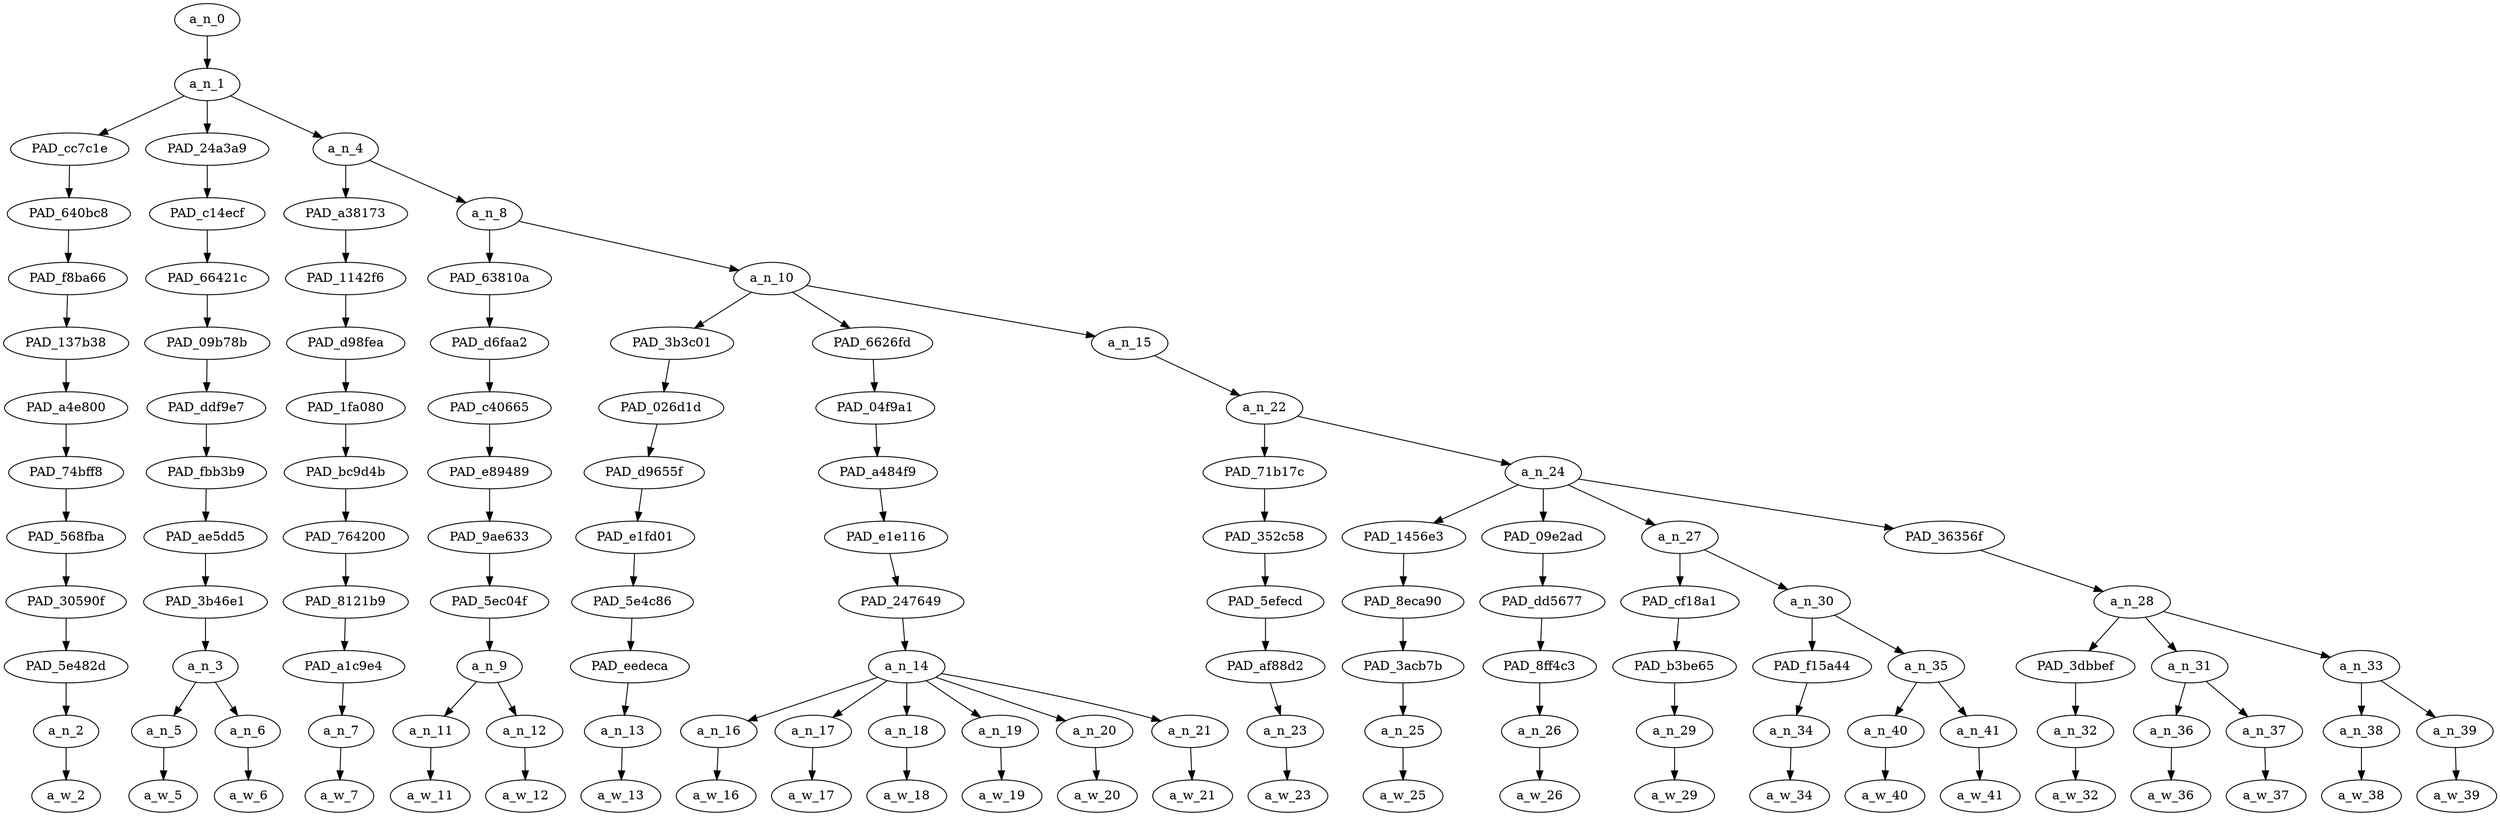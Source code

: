 strict digraph "" {
	a_n_0	[div_dir=1,
		index=0,
		level=12,
		pos="2.2217881944444446,12!",
		text_span="[0, 1, 2, 3, 4, 5, 6, 7, 8, 9, 10, 11, 12, 13, 14, 15, 16, 17, 18, 19, 20, 21, 22, 23, 24]",
		value=0.99999999];
	a_n_1	[div_dir=1,
		index=0,
		level=11,
		pos="2.2217881944444446,11!",
		text_span="[0, 1, 2, 3, 4, 5, 6, 7, 8, 9, 10, 11, 12, 13, 14, 15, 16, 17, 18, 19, 20, 21, 22, 23, 24]",
		value=0.99901241];
	a_n_0 -> a_n_1;
	PAD_cc7c1e	[div_dir=1,
		index=0,
		level=10,
		pos="0.0,10!",
		text_span="[0]",
		value=0.04172669];
	a_n_1 -> PAD_cc7c1e;
	PAD_24a3a9	[div_dir=1,
		index=1,
		level=10,
		pos="1.5,10!",
		text_span="[1, 2]",
		value=0.13509997];
	a_n_1 -> PAD_24a3a9;
	a_n_4	[div_dir=1,
		index=2,
		level=10,
		pos="5.165364583333334,10!",
		text_span="[3, 4, 5, 6, 7, 8, 9, 10, 11, 12, 13, 14, 15, 16, 17, 18, 19, 20, 21, 22, 23, 24]",
		value=0.82119816];
	a_n_1 -> a_n_4;
	PAD_640bc8	[div_dir=1,
		index=0,
		level=9,
		pos="0.0,9!",
		text_span="[0]",
		value=0.04172669];
	PAD_cc7c1e -> PAD_640bc8;
	PAD_f8ba66	[div_dir=1,
		index=0,
		level=8,
		pos="0.0,8!",
		text_span="[0]",
		value=0.04172669];
	PAD_640bc8 -> PAD_f8ba66;
	PAD_137b38	[div_dir=1,
		index=0,
		level=7,
		pos="0.0,7!",
		text_span="[0]",
		value=0.04172669];
	PAD_f8ba66 -> PAD_137b38;
	PAD_a4e800	[div_dir=1,
		index=0,
		level=6,
		pos="0.0,6!",
		text_span="[0]",
		value=0.04172669];
	PAD_137b38 -> PAD_a4e800;
	PAD_74bff8	[div_dir=1,
		index=0,
		level=5,
		pos="0.0,5!",
		text_span="[0]",
		value=0.04172669];
	PAD_a4e800 -> PAD_74bff8;
	PAD_568fba	[div_dir=1,
		index=0,
		level=4,
		pos="0.0,4!",
		text_span="[0]",
		value=0.04172669];
	PAD_74bff8 -> PAD_568fba;
	PAD_30590f	[div_dir=1,
		index=0,
		level=3,
		pos="0.0,3!",
		text_span="[0]",
		value=0.04172669];
	PAD_568fba -> PAD_30590f;
	PAD_5e482d	[div_dir=1,
		index=0,
		level=2,
		pos="0.0,2!",
		text_span="[0]",
		value=0.04172669];
	PAD_30590f -> PAD_5e482d;
	a_n_2	[div_dir=1,
		index=0,
		level=1,
		pos="0.0,1!",
		text_span="[0]",
		value=0.04172669];
	PAD_5e482d -> a_n_2;
	a_w_2	[div_dir=0,
		index=0,
		level=0,
		pos="0,0!",
		text_span="[0]",
		value=keep];
	a_n_2 -> a_w_2;
	PAD_c14ecf	[div_dir=1,
		index=1,
		level=9,
		pos="1.5,9!",
		text_span="[1, 2]",
		value=0.13509997];
	PAD_24a3a9 -> PAD_c14ecf;
	PAD_66421c	[div_dir=1,
		index=1,
		level=8,
		pos="1.5,8!",
		text_span="[1, 2]",
		value=0.13509997];
	PAD_c14ecf -> PAD_66421c;
	PAD_09b78b	[div_dir=1,
		index=1,
		level=7,
		pos="1.5,7!",
		text_span="[1, 2]",
		value=0.13509997];
	PAD_66421c -> PAD_09b78b;
	PAD_ddf9e7	[div_dir=1,
		index=1,
		level=6,
		pos="1.5,6!",
		text_span="[1, 2]",
		value=0.13509997];
	PAD_09b78b -> PAD_ddf9e7;
	PAD_fbb3b9	[div_dir=1,
		index=1,
		level=5,
		pos="1.5,5!",
		text_span="[1, 2]",
		value=0.13509997];
	PAD_ddf9e7 -> PAD_fbb3b9;
	PAD_ae5dd5	[div_dir=1,
		index=1,
		level=4,
		pos="1.5,4!",
		text_span="[1, 2]",
		value=0.13509997];
	PAD_fbb3b9 -> PAD_ae5dd5;
	PAD_3b46e1	[div_dir=1,
		index=1,
		level=3,
		pos="1.5,3!",
		text_span="[1, 2]",
		value=0.13509997];
	PAD_ae5dd5 -> PAD_3b46e1;
	a_n_3	[div_dir=1,
		index=1,
		level=2,
		pos="1.5,2!",
		text_span="[1, 2]",
		value=0.13509997];
	PAD_3b46e1 -> a_n_3;
	a_n_5	[div_dir=1,
		index=1,
		level=1,
		pos="1.0,1!",
		text_span="[1]",
		value=0.04388478];
	a_n_3 -> a_n_5;
	a_n_6	[div_dir=1,
		index=2,
		level=1,
		pos="2.0,1!",
		text_span="[2]",
		value=0.09085126];
	a_n_3 -> a_n_6;
	a_w_5	[div_dir=0,
		index=1,
		level=0,
		pos="1,0!",
		text_span="[1]",
		value=laughing];
	a_n_5 -> a_w_5;
	a_w_6	[div_dir=0,
		index=2,
		level=0,
		pos="2,0!",
		text_span="[2]",
		value=faggot];
	a_n_6 -> a_w_6;
	PAD_a38173	[div_dir=1,
		index=2,
		level=9,
		pos="3.0,9!",
		text_span="[3]",
		value=0.02338613];
	a_n_4 -> PAD_a38173;
	a_n_8	[div_dir=1,
		index=3,
		level=9,
		pos="7.330729166666667,9!",
		text_span="[4, 5, 6, 7, 8, 9, 10, 11, 12, 13, 14, 15, 16, 17, 18, 19, 20, 21, 22, 23, 24]",
		value=0.79694882];
	a_n_4 -> a_n_8;
	PAD_1142f6	[div_dir=1,
		index=2,
		level=8,
		pos="3.0,8!",
		text_span="[3]",
		value=0.02338613];
	PAD_a38173 -> PAD_1142f6;
	PAD_d98fea	[div_dir=1,
		index=2,
		level=7,
		pos="3.0,7!",
		text_span="[3]",
		value=0.02338613];
	PAD_1142f6 -> PAD_d98fea;
	PAD_1fa080	[div_dir=1,
		index=2,
		level=6,
		pos="3.0,6!",
		text_span="[3]",
		value=0.02338613];
	PAD_d98fea -> PAD_1fa080;
	PAD_bc9d4b	[div_dir=1,
		index=2,
		level=5,
		pos="3.0,5!",
		text_span="[3]",
		value=0.02338613];
	PAD_1fa080 -> PAD_bc9d4b;
	PAD_764200	[div_dir=1,
		index=2,
		level=4,
		pos="3.0,4!",
		text_span="[3]",
		value=0.02338613];
	PAD_bc9d4b -> PAD_764200;
	PAD_8121b9	[div_dir=1,
		index=2,
		level=3,
		pos="3.0,3!",
		text_span="[3]",
		value=0.02338613];
	PAD_764200 -> PAD_8121b9;
	PAD_a1c9e4	[div_dir=1,
		index=2,
		level=2,
		pos="3.0,2!",
		text_span="[3]",
		value=0.02338613];
	PAD_8121b9 -> PAD_a1c9e4;
	a_n_7	[div_dir=1,
		index=3,
		level=1,
		pos="3.0,1!",
		text_span="[3]",
		value=0.02338613];
	PAD_a1c9e4 -> a_n_7;
	a_w_7	[div_dir=0,
		index=3,
		level=0,
		pos="3,0!",
		text_span="[3]",
		value=while];
	a_n_7 -> a_w_7;
	PAD_63810a	[div_dir=1,
		index=3,
		level=8,
		pos="4.5,8!",
		text_span="[4, 5]",
		value=0.09902168];
	a_n_8 -> PAD_63810a;
	a_n_10	[div_dir=1,
		index=4,
		level=8,
		pos="10.161458333333334,8!",
		text_span="[6, 7, 8, 9, 10, 11, 12, 13, 14, 15, 16, 17, 18, 19, 20, 21, 22, 23, 24]",
		value=0.69705521];
	a_n_8 -> a_n_10;
	PAD_d6faa2	[div_dir=1,
		index=3,
		level=7,
		pos="4.5,7!",
		text_span="[4, 5]",
		value=0.09902168];
	PAD_63810a -> PAD_d6faa2;
	PAD_c40665	[div_dir=1,
		index=3,
		level=6,
		pos="4.5,6!",
		text_span="[4, 5]",
		value=0.09902168];
	PAD_d6faa2 -> PAD_c40665;
	PAD_e89489	[div_dir=1,
		index=3,
		level=5,
		pos="4.5,5!",
		text_span="[4, 5]",
		value=0.09902168];
	PAD_c40665 -> PAD_e89489;
	PAD_9ae633	[div_dir=1,
		index=3,
		level=4,
		pos="4.5,4!",
		text_span="[4, 5]",
		value=0.09902168];
	PAD_e89489 -> PAD_9ae633;
	PAD_5ec04f	[div_dir=1,
		index=3,
		level=3,
		pos="4.5,3!",
		text_span="[4, 5]",
		value=0.09902168];
	PAD_9ae633 -> PAD_5ec04f;
	a_n_9	[div_dir=1,
		index=3,
		level=2,
		pos="4.5,2!",
		text_span="[4, 5]",
		value=0.09902168];
	PAD_5ec04f -> a_n_9;
	a_n_11	[div_dir=1,
		index=4,
		level=1,
		pos="4.0,1!",
		text_span="[4]",
		value=0.02355099];
	a_n_9 -> a_n_11;
	a_n_12	[div_dir=1,
		index=5,
		level=1,
		pos="5.0,1!",
		text_span="[5]",
		value=0.07503793];
	a_n_9 -> a_n_12;
	a_w_11	[div_dir=0,
		index=4,
		level=0,
		pos="4,0!",
		text_span="[4]",
		value=the];
	a_n_11 -> a_w_11;
	a_w_12	[div_dir=0,
		index=5,
		level=0,
		pos="5,0!",
		text_span="[5]",
		value=kikes];
	a_n_12 -> a_w_12;
	PAD_3b3c01	[div_dir=1,
		index=4,
		level=7,
		pos="6.0,7!",
		text_span="[6]",
		value=0.03026672];
	a_n_10 -> PAD_3b3c01;
	PAD_6626fd	[div_dir=1,
		index=5,
		level=7,
		pos="9.5,7!",
		text_span="[7, 8, 9, 10, 11, 12]",
		value=0.32396768];
	a_n_10 -> PAD_6626fd;
	a_n_15	[div_dir=1,
		index=6,
		level=7,
		pos="14.984375,7!",
		text_span="[13, 14, 15, 16, 17, 18, 19, 20, 21, 22, 23, 24]",
		value=0.34204940];
	a_n_10 -> a_n_15;
	PAD_026d1d	[div_dir=1,
		index=4,
		level=6,
		pos="6.0,6!",
		text_span="[6]",
		value=0.03026672];
	PAD_3b3c01 -> PAD_026d1d;
	PAD_d9655f	[div_dir=1,
		index=4,
		level=5,
		pos="6.0,5!",
		text_span="[6]",
		value=0.03026672];
	PAD_026d1d -> PAD_d9655f;
	PAD_e1fd01	[div_dir=1,
		index=4,
		level=4,
		pos="6.0,4!",
		text_span="[6]",
		value=0.03026672];
	PAD_d9655f -> PAD_e1fd01;
	PAD_5e4c86	[div_dir=1,
		index=4,
		level=3,
		pos="6.0,3!",
		text_span="[6]",
		value=0.03026672];
	PAD_e1fd01 -> PAD_5e4c86;
	PAD_eedeca	[div_dir=1,
		index=4,
		level=2,
		pos="6.0,2!",
		text_span="[6]",
		value=0.03026672];
	PAD_5e4c86 -> PAD_eedeca;
	a_n_13	[div_dir=1,
		index=6,
		level=1,
		pos="6.0,1!",
		text_span="[6]",
		value=0.03026672];
	PAD_eedeca -> a_n_13;
	a_w_13	[div_dir=0,
		index=6,
		level=0,
		pos="6,0!",
		text_span="[6]",
		value=send];
	a_n_13 -> a_w_13;
	PAD_04f9a1	[div_dir=1,
		index=5,
		level=6,
		pos="9.5,6!",
		text_span="[7, 8, 9, 10, 11, 12]",
		value=0.32396768];
	PAD_6626fd -> PAD_04f9a1;
	PAD_a484f9	[div_dir=1,
		index=5,
		level=5,
		pos="9.5,5!",
		text_span="[7, 8, 9, 10, 11, 12]",
		value=0.32396768];
	PAD_04f9a1 -> PAD_a484f9;
	PAD_e1e116	[div_dir=1,
		index=5,
		level=4,
		pos="9.5,4!",
		text_span="[7, 8, 9, 10, 11, 12]",
		value=0.32396768];
	PAD_a484f9 -> PAD_e1e116;
	PAD_247649	[div_dir=1,
		index=5,
		level=3,
		pos="9.5,3!",
		text_span="[7, 8, 9, 10, 11, 12]",
		value=0.32396768];
	PAD_e1e116 -> PAD_247649;
	a_n_14	[div_dir=1,
		index=5,
		level=2,
		pos="9.5,2!",
		text_span="[7, 8, 9, 10, 11, 12]",
		value=0.32396768];
	PAD_247649 -> a_n_14;
	a_n_16	[div_dir=1,
		index=7,
		level=1,
		pos="7.0,1!",
		text_span="[7]",
		value=0.02440382];
	a_n_14 -> a_n_16;
	a_n_17	[div_dir=1,
		index=8,
		level=1,
		pos="8.0,1!",
		text_span="[8]",
		value=0.09804246];
	a_n_14 -> a_n_17;
	a_n_18	[div_dir=1,
		index=9,
		level=1,
		pos="9.0,1!",
		text_span="[9]",
		value=0.02326547];
	a_n_14 -> a_n_18;
	a_n_19	[div_dir=1,
		index=10,
		level=1,
		pos="10.0,1!",
		text_span="[10]",
		value=0.08418847];
	a_n_14 -> a_n_19;
	a_n_20	[div_dir=1,
		index=11,
		level=1,
		pos="11.0,1!",
		text_span="[11]",
		value=0.02828982];
	a_n_14 -> a_n_20;
	a_n_21	[div_dir=1,
		index=12,
		level=1,
		pos="12.0,1!",
		text_span="[12]",
		value=0.06526833];
	a_n_14 -> a_n_21;
	a_w_16	[div_dir=0,
		index=7,
		level=0,
		pos="7,0!",
		text_span="[7]",
		value=the1];
	a_n_16 -> a_w_16;
	a_w_17	[div_dir=0,
		index=8,
		level=0,
		pos="8,0!",
		text_span="[8]",
		value=niggers];
	a_n_17 -> a_w_17;
	a_w_18	[div_dir=0,
		index=9,
		level=0,
		pos="9,0!",
		text_span="[9]",
		value=and];
	a_n_18 -> a_w_18;
	a_w_19	[div_dir=0,
		index=10,
		level=0,
		pos="10,0!",
		text_span="[10]",
		value=muzzies];
	a_n_19 -> a_w_19;
	a_w_20	[div_dir=0,
		index=11,
		level=0,
		pos="11,0!",
		text_span="[11]",
		value=and1];
	a_n_20 -> a_w_20;
	a_w_21	[div_dir=0,
		index=12,
		level=0,
		pos="12,0!",
		text_span="[12]",
		value=wetbacks];
	a_n_21 -> a_w_21;
	a_n_22	[div_dir=1,
		index=6,
		level=6,
		pos="14.984375,6!",
		text_span="[13, 14, 15, 16, 17, 18, 19, 20, 21, 22, 23, 24]",
		value=0.34150369];
	a_n_15 -> a_n_22;
	PAD_71b17c	[div_dir=1,
		index=6,
		level=5,
		pos="13.0,5!",
		text_span="[13]",
		value=0.02604490];
	a_n_22 -> PAD_71b17c;
	a_n_24	[div_dir=1,
		index=7,
		level=5,
		pos="16.96875,5!",
		text_span="[14, 15, 16, 17, 18, 19, 20, 21, 22, 23, 24]",
		value=0.31491308];
	a_n_22 -> a_n_24;
	PAD_352c58	[div_dir=1,
		index=6,
		level=4,
		pos="13.0,4!",
		text_span="[13]",
		value=0.02604490];
	PAD_71b17c -> PAD_352c58;
	PAD_5efecd	[div_dir=1,
		index=6,
		level=3,
		pos="13.0,3!",
		text_span="[13]",
		value=0.02604490];
	PAD_352c58 -> PAD_5efecd;
	PAD_af88d2	[div_dir=1,
		index=6,
		level=2,
		pos="13.0,2!",
		text_span="[13]",
		value=0.02604490];
	PAD_5efecd -> PAD_af88d2;
	a_n_23	[div_dir=1,
		index=13,
		level=1,
		pos="13.0,1!",
		text_span="[13]",
		value=0.02604490];
	PAD_af88d2 -> a_n_23;
	a_w_23	[div_dir=0,
		index=13,
		level=0,
		pos="13,0!",
		text_span="[13]",
		value=to];
	a_n_23 -> a_w_23;
	PAD_1456e3	[div_dir=1,
		index=7,
		level=4,
		pos="14.0,4!",
		text_span="[14]",
		value=0.02733834];
	a_n_24 -> PAD_1456e3;
	PAD_09e2ad	[div_dir=1,
		index=8,
		level=4,
		pos="15.0,4!",
		text_span="[15]",
		value=0.02632902];
	a_n_24 -> PAD_09e2ad;
	a_n_27	[div_dir=1,
		index=9,
		level=4,
		pos="16.875,4!",
		text_span="[16, 17, 18, 19]",
		value=0.10714670];
	a_n_24 -> a_n_27;
	PAD_36356f	[div_dir=1,
		index=10,
		level=4,
		pos="22.0,4!",
		text_span="[20, 21, 22, 23, 24]",
		value=0.15357530];
	a_n_24 -> PAD_36356f;
	PAD_8eca90	[div_dir=1,
		index=7,
		level=3,
		pos="14.0,3!",
		text_span="[14]",
		value=0.02733834];
	PAD_1456e3 -> PAD_8eca90;
	PAD_3acb7b	[div_dir=1,
		index=7,
		level=2,
		pos="14.0,2!",
		text_span="[14]",
		value=0.02733834];
	PAD_8eca90 -> PAD_3acb7b;
	a_n_25	[div_dir=1,
		index=14,
		level=1,
		pos="14.0,1!",
		text_span="[14]",
		value=0.02733834];
	PAD_3acb7b -> a_n_25;
	a_w_25	[div_dir=0,
		index=14,
		level=0,
		pos="14,0!",
		text_span="[14]",
		value=fuck];
	a_n_25 -> a_w_25;
	PAD_dd5677	[div_dir=1,
		index=8,
		level=3,
		pos="15.0,3!",
		text_span="[15]",
		value=0.02632902];
	PAD_09e2ad -> PAD_dd5677;
	PAD_8ff4c3	[div_dir=1,
		index=8,
		level=2,
		pos="15.0,2!",
		text_span="[15]",
		value=0.02632902];
	PAD_dd5677 -> PAD_8ff4c3;
	a_n_26	[div_dir=1,
		index=15,
		level=1,
		pos="15.0,1!",
		text_span="[15]",
		value=0.02632902];
	PAD_8ff4c3 -> a_n_26;
	a_w_26	[div_dir=0,
		index=15,
		level=0,
		pos="15,0!",
		text_span="[15]",
		value=you];
	a_n_26 -> a_w_26;
	PAD_cf18a1	[div_dir=1,
		index=9,
		level=3,
		pos="16.0,3!",
		text_span="[16]",
		value=0.02563768];
	a_n_27 -> PAD_cf18a1;
	a_n_30	[div_dir=1,
		index=10,
		level=3,
		pos="17.75,3!",
		text_span="[17, 18, 19]",
		value=0.08115706];
	a_n_27 -> a_n_30;
	PAD_b3be65	[div_dir=1,
		index=9,
		level=2,
		pos="16.0,2!",
		text_span="[16]",
		value=0.02563768];
	PAD_cf18a1 -> PAD_b3be65;
	a_n_29	[div_dir=1,
		index=16,
		level=1,
		pos="16.0,1!",
		text_span="[16]",
		value=0.02563768];
	PAD_b3be65 -> a_n_29;
	a_w_29	[div_dir=0,
		index=16,
		level=0,
		pos="16,0!",
		text_span="[16]",
		value=out];
	a_n_29 -> a_w_29;
	PAD_f15a44	[div_dir=1,
		index=10,
		level=2,
		pos="17.0,2!",
		text_span="[17]",
		value=0.02457318];
	a_n_30 -> PAD_f15a44;
	a_n_35	[div_dir=1,
		index=11,
		level=2,
		pos="18.5,2!",
		text_span="[18, 19]",
		value=0.05627000];
	a_n_30 -> a_n_35;
	a_n_34	[div_dir=1,
		index=17,
		level=1,
		pos="17.0,1!",
		text_span="[17]",
		value=0.02457318];
	PAD_f15a44 -> a_n_34;
	a_w_34	[div_dir=0,
		index=17,
		level=0,
		pos="17,0!",
		text_span="[17]",
		value=of];
	a_n_34 -> a_w_34;
	a_n_40	[div_dir=1,
		index=18,
		level=1,
		pos="18.0,1!",
		text_span="[18]",
		value=0.02388474];
	a_n_35 -> a_n_40;
	a_n_41	[div_dir=1,
		index=19,
		level=1,
		pos="19.0,1!",
		text_span="[19]",
		value=0.03211777];
	a_n_35 -> a_n_41;
	a_w_40	[div_dir=0,
		index=18,
		level=0,
		pos="18,0!",
		text_span="[18]",
		value=your];
	a_n_40 -> a_w_40;
	a_w_41	[div_dir=0,
		index=19,
		level=0,
		pos="19,0!",
		text_span="[19]",
		value=country];
	a_n_41 -> a_w_41;
	a_n_28	[div_dir=1,
		index=11,
		level=3,
		pos="22.0,3!",
		text_span="[20, 21, 22, 23, 24]",
		value=0.15357530];
	PAD_36356f -> a_n_28;
	PAD_3dbbef	[div_dir=1,
		index=13,
		level=2,
		pos="22.0,2!",
		text_span="[22]",
		value=0.02944302];
	a_n_28 -> PAD_3dbbef;
	a_n_31	[div_dir=1,
		index=12,
		level=2,
		pos="20.5,2!",
		text_span="[20, 21]",
		value=0.05999148];
	a_n_28 -> a_n_31;
	a_n_33	[div_dir=1,
		index=14,
		level=2,
		pos="23.5,2!",
		text_span="[23, 24]",
		value=0.06383800];
	a_n_28 -> a_n_33;
	a_n_32	[div_dir=1,
		index=22,
		level=1,
		pos="22.0,1!",
		text_span="[22]",
		value=0.02944302];
	PAD_3dbbef -> a_n_32;
	a_w_32	[div_dir=0,
		index=22,
		level=0,
		pos="22,0!",
		text_span="[22]",
		value=and2];
	a_n_32 -> a_w_32;
	a_n_36	[div_dir=1,
		index=20,
		level=1,
		pos="20.0,1!",
		text_span="[20]",
		value=0.02960851];
	a_n_31 -> a_n_36;
	a_n_37	[div_dir=1,
		index=21,
		level=1,
		pos="21.0,1!",
		text_span="[21]",
		value=0.03017941];
	a_n_31 -> a_n_37;
	a_w_36	[div_dir=0,
		index=20,
		level=0,
		pos="20,0!",
		text_span="[20]",
		value=your1];
	a_n_36 -> a_w_36;
	a_w_37	[div_dir=0,
		index=21,
		level=0,
		pos="21,0!",
		text_span="[21]",
		value=fortune];
	a_n_37 -> a_w_37;
	a_n_38	[div_dir=1,
		index=23,
		level=1,
		pos="23.0,1!",
		text_span="[23]",
		value=0.03042792];
	a_n_33 -> a_n_38;
	a_n_39	[div_dir=1,
		index=24,
		level=1,
		pos="24.0,1!",
		text_span="[24]",
		value=0.03320625];
	a_n_33 -> a_n_39;
	a_w_38	[div_dir=0,
		index=23,
		level=0,
		pos="23,0!",
		text_span="[23]",
		value=your2];
	a_n_38 -> a_w_38;
	a_w_39	[div_dir=0,
		index=24,
		level=0,
		pos="24,0!",
		text_span="[24]",
		value=dignity];
	a_n_39 -> a_w_39;
}
